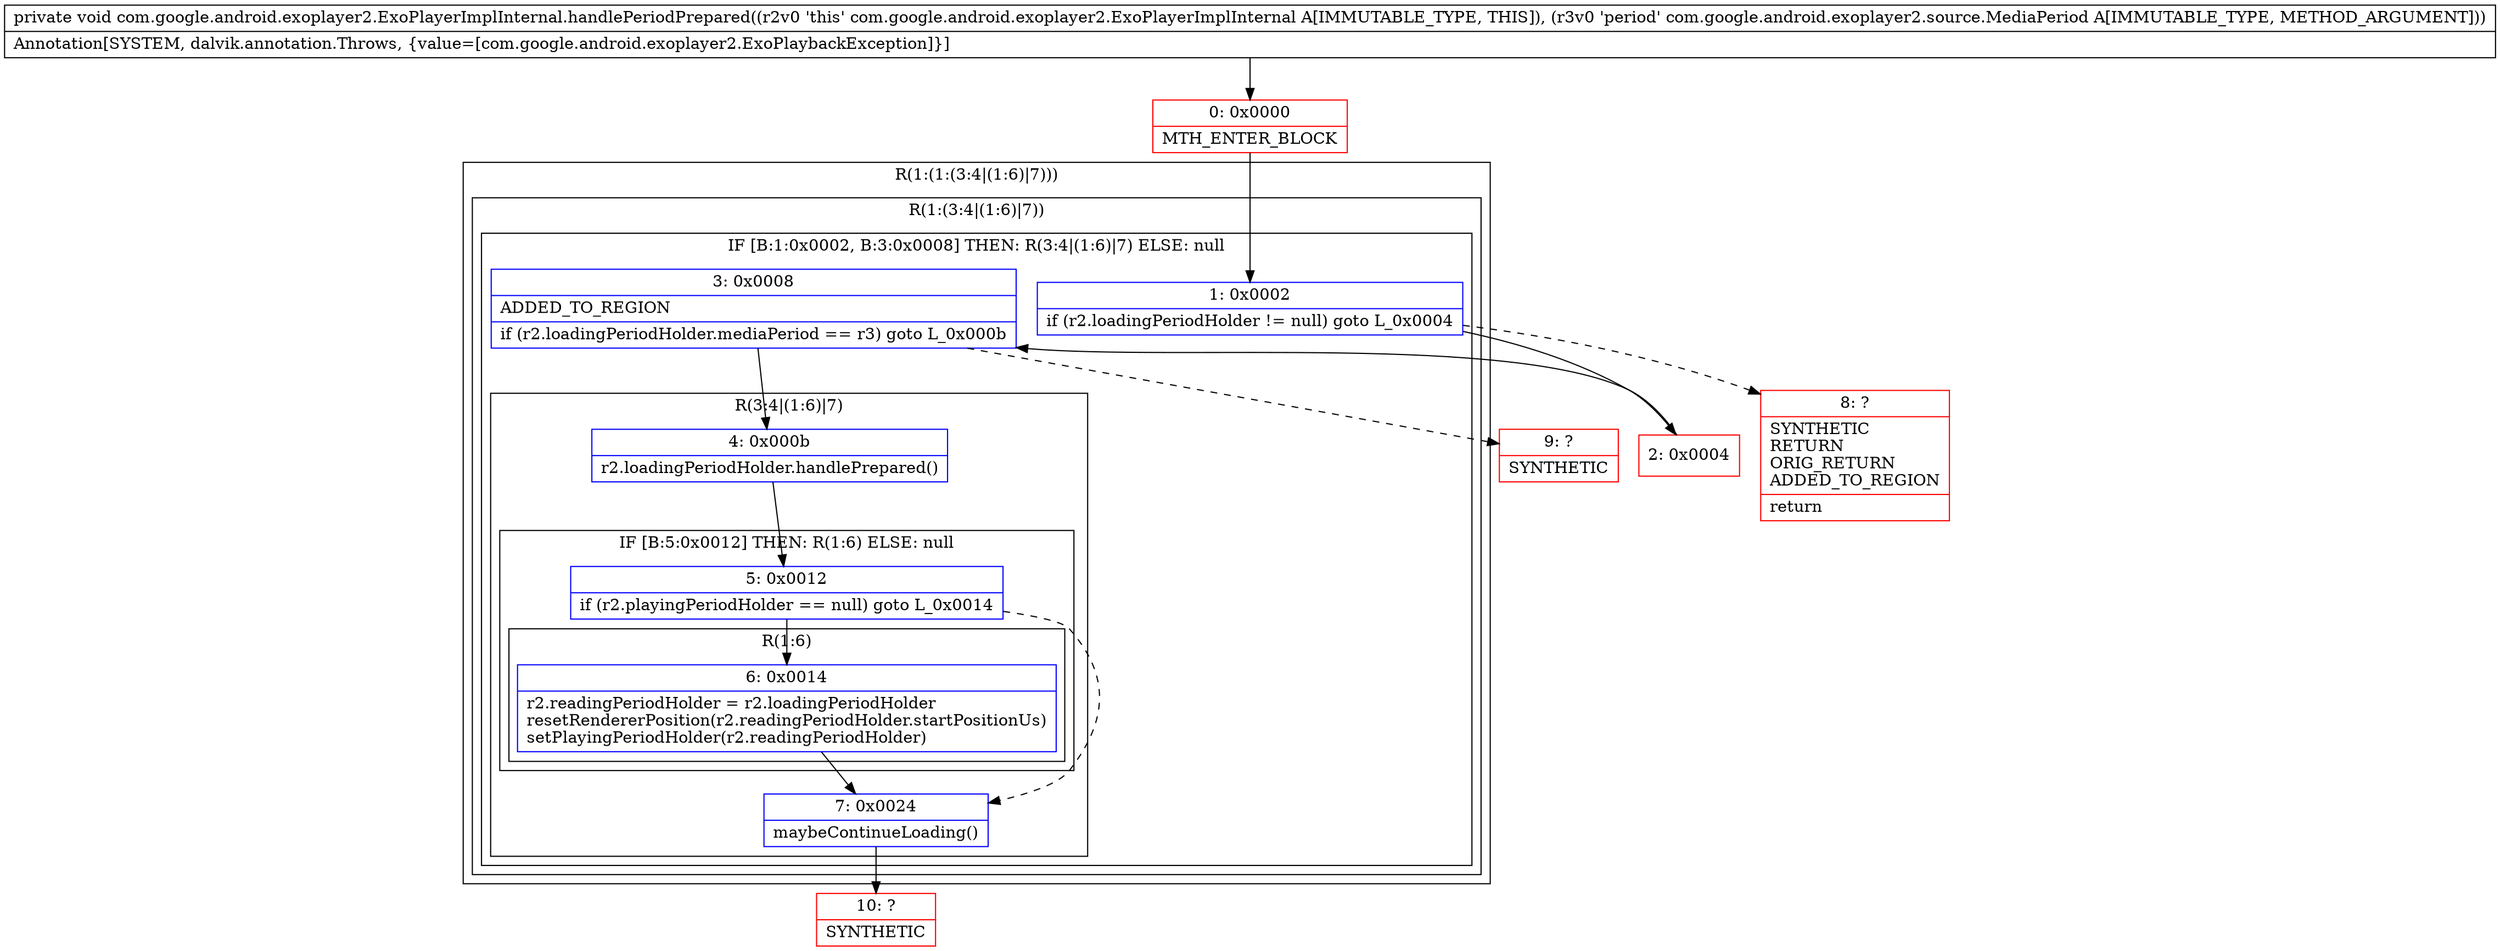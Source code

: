 digraph "CFG forcom.google.android.exoplayer2.ExoPlayerImplInternal.handlePeriodPrepared(Lcom\/google\/android\/exoplayer2\/source\/MediaPeriod;)V" {
subgraph cluster_Region_1285122500 {
label = "R(1:(1:(3:4|(1:6)|7)))";
node [shape=record,color=blue];
subgraph cluster_Region_992314134 {
label = "R(1:(3:4|(1:6)|7))";
node [shape=record,color=blue];
subgraph cluster_IfRegion_711554011 {
label = "IF [B:1:0x0002, B:3:0x0008] THEN: R(3:4|(1:6)|7) ELSE: null";
node [shape=record,color=blue];
Node_1 [shape=record,label="{1\:\ 0x0002|if (r2.loadingPeriodHolder != null) goto L_0x0004\l}"];
Node_3 [shape=record,label="{3\:\ 0x0008|ADDED_TO_REGION\l|if (r2.loadingPeriodHolder.mediaPeriod == r3) goto L_0x000b\l}"];
subgraph cluster_Region_502812196 {
label = "R(3:4|(1:6)|7)";
node [shape=record,color=blue];
Node_4 [shape=record,label="{4\:\ 0x000b|r2.loadingPeriodHolder.handlePrepared()\l}"];
subgraph cluster_IfRegion_447271702 {
label = "IF [B:5:0x0012] THEN: R(1:6) ELSE: null";
node [shape=record,color=blue];
Node_5 [shape=record,label="{5\:\ 0x0012|if (r2.playingPeriodHolder == null) goto L_0x0014\l}"];
subgraph cluster_Region_218287718 {
label = "R(1:6)";
node [shape=record,color=blue];
Node_6 [shape=record,label="{6\:\ 0x0014|r2.readingPeriodHolder = r2.loadingPeriodHolder\lresetRendererPosition(r2.readingPeriodHolder.startPositionUs)\lsetPlayingPeriodHolder(r2.readingPeriodHolder)\l}"];
}
}
Node_7 [shape=record,label="{7\:\ 0x0024|maybeContinueLoading()\l}"];
}
}
}
}
Node_0 [shape=record,color=red,label="{0\:\ 0x0000|MTH_ENTER_BLOCK\l}"];
Node_2 [shape=record,color=red,label="{2\:\ 0x0004}"];
Node_8 [shape=record,color=red,label="{8\:\ ?|SYNTHETIC\lRETURN\lORIG_RETURN\lADDED_TO_REGION\l|return\l}"];
Node_9 [shape=record,color=red,label="{9\:\ ?|SYNTHETIC\l}"];
Node_10 [shape=record,color=red,label="{10\:\ ?|SYNTHETIC\l}"];
MethodNode[shape=record,label="{private void com.google.android.exoplayer2.ExoPlayerImplInternal.handlePeriodPrepared((r2v0 'this' com.google.android.exoplayer2.ExoPlayerImplInternal A[IMMUTABLE_TYPE, THIS]), (r3v0 'period' com.google.android.exoplayer2.source.MediaPeriod A[IMMUTABLE_TYPE, METHOD_ARGUMENT]))  | Annotation[SYSTEM, dalvik.annotation.Throws, \{value=[com.google.android.exoplayer2.ExoPlaybackException]\}]\l}"];
MethodNode -> Node_0;
Node_1 -> Node_2;
Node_1 -> Node_8[style=dashed];
Node_3 -> Node_4;
Node_3 -> Node_9[style=dashed];
Node_4 -> Node_5;
Node_5 -> Node_6;
Node_5 -> Node_7[style=dashed];
Node_6 -> Node_7;
Node_7 -> Node_10;
Node_0 -> Node_1;
Node_2 -> Node_3;
}

